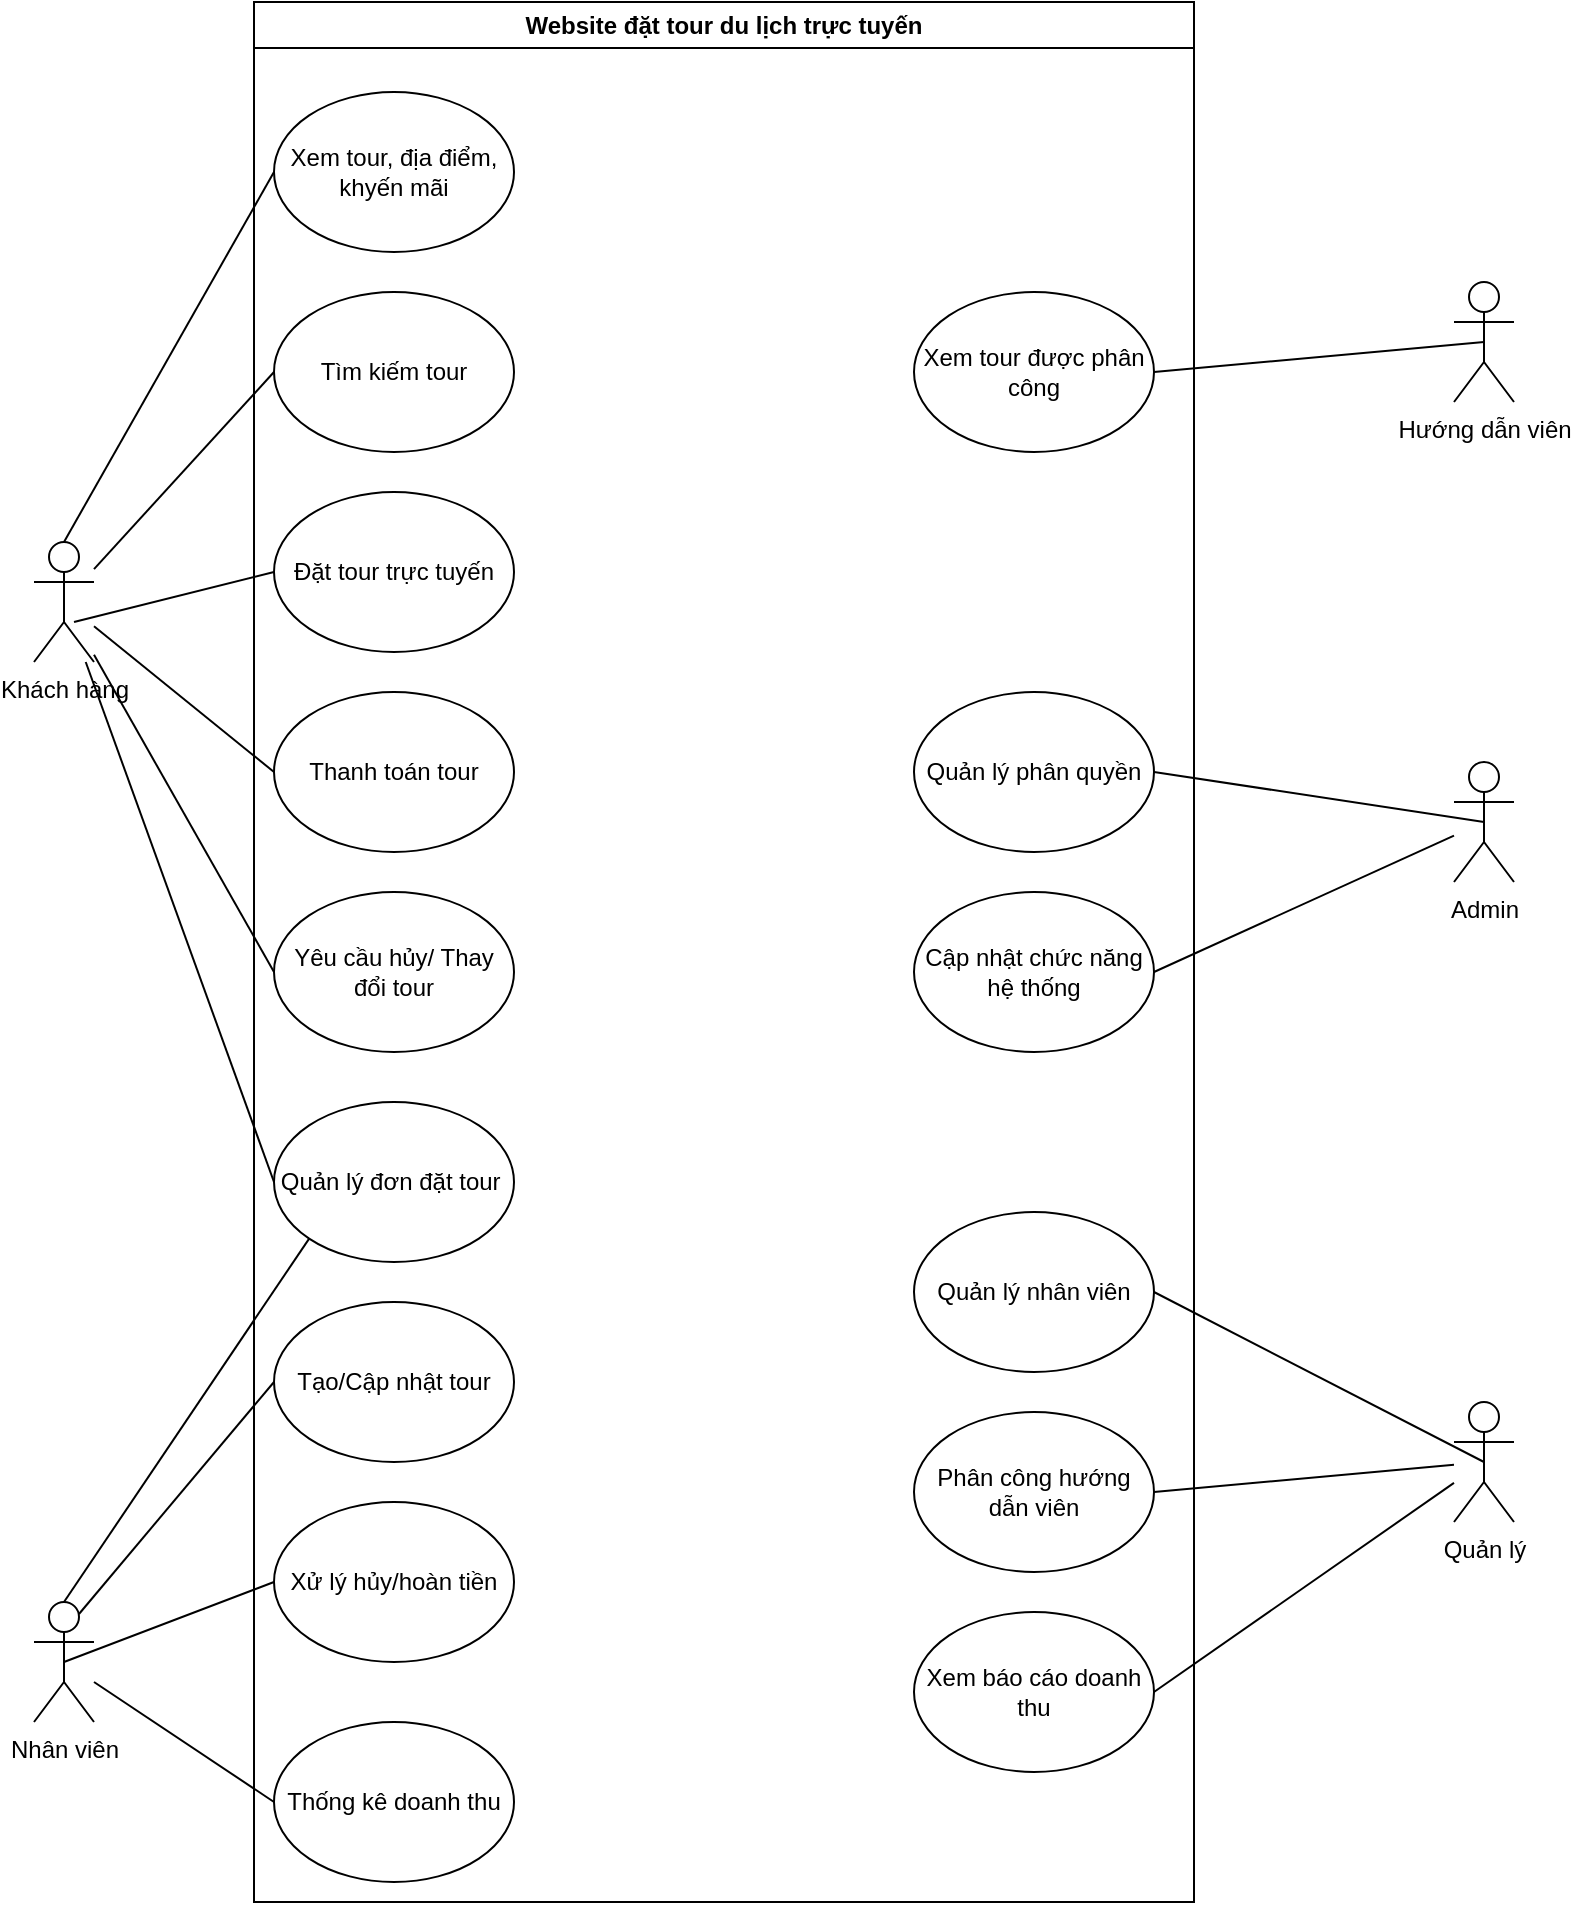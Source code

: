 <mxfile version="28.2.0">
  <diagram name="Trang-1" id="_PmkaIuC3KLsDh20IOWu">
    <mxGraphModel dx="3756" dy="1351" grid="1" gridSize="10" guides="1" tooltips="1" connect="1" arrows="1" fold="1" page="1" pageScale="1" pageWidth="827" pageHeight="1169" math="0" shadow="0">
      <root>
        <mxCell id="0" />
        <mxCell id="1" parent="0" />
        <mxCell id="SeagR9WvdwXPWD--z10i-1" value="Khách hàng&lt;div&gt;&lt;br&gt;&lt;/div&gt;" style="shape=umlActor;verticalLabelPosition=bottom;verticalAlign=top;html=1;outlineConnect=0;" vertex="1" parent="1">
          <mxGeometry x="250" y="320" width="30" height="60" as="geometry" />
        </mxCell>
        <mxCell id="SeagR9WvdwXPWD--z10i-2" value="Nhân viên" style="shape=umlActor;verticalLabelPosition=bottom;verticalAlign=top;html=1;outlineConnect=0;" vertex="1" parent="1">
          <mxGeometry x="250" y="850" width="30" height="60" as="geometry" />
        </mxCell>
        <mxCell id="SeagR9WvdwXPWD--z10i-3" value="Website đặt tour du lịch trực tuyến" style="swimlane;whiteSpace=wrap;html=1;" vertex="1" parent="1">
          <mxGeometry x="360" y="50" width="470" height="950" as="geometry" />
        </mxCell>
        <mxCell id="SeagR9WvdwXPWD--z10i-4" value="Xem tour, địa điểm, khyến mãi" style="ellipse;whiteSpace=wrap;html=1;" vertex="1" parent="SeagR9WvdwXPWD--z10i-3">
          <mxGeometry x="10" y="45" width="120" height="80" as="geometry" />
        </mxCell>
        <mxCell id="SeagR9WvdwXPWD--z10i-5" value="Tìm kiếm tour" style="ellipse;whiteSpace=wrap;html=1;" vertex="1" parent="SeagR9WvdwXPWD--z10i-3">
          <mxGeometry x="10" y="145" width="120" height="80" as="geometry" />
        </mxCell>
        <mxCell id="SeagR9WvdwXPWD--z10i-6" value="Đặt tour trực tuyến" style="ellipse;whiteSpace=wrap;html=1;" vertex="1" parent="SeagR9WvdwXPWD--z10i-3">
          <mxGeometry x="10" y="245" width="120" height="80" as="geometry" />
        </mxCell>
        <mxCell id="SeagR9WvdwXPWD--z10i-7" value="Thanh toán tour" style="ellipse;whiteSpace=wrap;html=1;" vertex="1" parent="SeagR9WvdwXPWD--z10i-3">
          <mxGeometry x="10" y="345" width="120" height="80" as="geometry" />
        </mxCell>
        <mxCell id="SeagR9WvdwXPWD--z10i-8" value="Quản lý đơn đặt tour&amp;nbsp;" style="ellipse;whiteSpace=wrap;html=1;" vertex="1" parent="SeagR9WvdwXPWD--z10i-3">
          <mxGeometry x="10" y="550" width="120" height="80" as="geometry" />
        </mxCell>
        <mxCell id="SeagR9WvdwXPWD--z10i-9" value="Yêu cầu hủy/ Thay đổi tour" style="ellipse;whiteSpace=wrap;html=1;" vertex="1" parent="SeagR9WvdwXPWD--z10i-3">
          <mxGeometry x="10" y="445" width="120" height="80" as="geometry" />
        </mxCell>
        <mxCell id="SeagR9WvdwXPWD--z10i-10" value="Tạo/Cập nhật tour" style="ellipse;whiteSpace=wrap;html=1;" vertex="1" parent="SeagR9WvdwXPWD--z10i-3">
          <mxGeometry x="10" y="650" width="120" height="80" as="geometry" />
        </mxCell>
        <mxCell id="SeagR9WvdwXPWD--z10i-11" value="Xử lý hủy/hoàn tiền" style="ellipse;whiteSpace=wrap;html=1;" vertex="1" parent="SeagR9WvdwXPWD--z10i-3">
          <mxGeometry x="10" y="750" width="120" height="80" as="geometry" />
        </mxCell>
        <mxCell id="SeagR9WvdwXPWD--z10i-12" value="Thống kê doanh thu" style="ellipse;whiteSpace=wrap;html=1;" vertex="1" parent="SeagR9WvdwXPWD--z10i-3">
          <mxGeometry x="10" y="860" width="120" height="80" as="geometry" />
        </mxCell>
        <mxCell id="SeagR9WvdwXPWD--z10i-13" value="Quản lý nhân viên" style="ellipse;whiteSpace=wrap;html=1;" vertex="1" parent="SeagR9WvdwXPWD--z10i-3">
          <mxGeometry x="330" y="605" width="120" height="80" as="geometry" />
        </mxCell>
        <mxCell id="SeagR9WvdwXPWD--z10i-14" value="Phân công hướng dẫn viên" style="ellipse;whiteSpace=wrap;html=1;" vertex="1" parent="SeagR9WvdwXPWD--z10i-3">
          <mxGeometry x="330" y="705" width="120" height="80" as="geometry" />
        </mxCell>
        <mxCell id="SeagR9WvdwXPWD--z10i-15" value="Xem báo cáo doanh thu" style="ellipse;whiteSpace=wrap;html=1;" vertex="1" parent="SeagR9WvdwXPWD--z10i-3">
          <mxGeometry x="330" y="805" width="120" height="80" as="geometry" />
        </mxCell>
        <mxCell id="SeagR9WvdwXPWD--z10i-16" value="Cập nhật chức năng hệ thống" style="ellipse;whiteSpace=wrap;html=1;" vertex="1" parent="SeagR9WvdwXPWD--z10i-3">
          <mxGeometry x="330" y="445" width="120" height="80" as="geometry" />
        </mxCell>
        <mxCell id="SeagR9WvdwXPWD--z10i-17" value="Quản lý phân quyền" style="ellipse;whiteSpace=wrap;html=1;" vertex="1" parent="SeagR9WvdwXPWD--z10i-3">
          <mxGeometry x="330" y="345" width="120" height="80" as="geometry" />
        </mxCell>
        <mxCell id="SeagR9WvdwXPWD--z10i-18" value="Xem tour được phân công" style="ellipse;whiteSpace=wrap;html=1;" vertex="1" parent="SeagR9WvdwXPWD--z10i-3">
          <mxGeometry x="330" y="145" width="120" height="80" as="geometry" />
        </mxCell>
        <mxCell id="SeagR9WvdwXPWD--z10i-19" value="Quản lý" style="shape=umlActor;verticalLabelPosition=bottom;verticalAlign=top;html=1;outlineConnect=0;" vertex="1" parent="1">
          <mxGeometry x="960" y="750" width="30" height="60" as="geometry" />
        </mxCell>
        <mxCell id="SeagR9WvdwXPWD--z10i-20" value="Admin" style="shape=umlActor;verticalLabelPosition=bottom;verticalAlign=top;html=1;outlineConnect=0;" vertex="1" parent="1">
          <mxGeometry x="960" y="430" width="30" height="60" as="geometry" />
        </mxCell>
        <mxCell id="SeagR9WvdwXPWD--z10i-21" value="Hướng dẫn viên" style="shape=umlActor;verticalLabelPosition=bottom;verticalAlign=top;html=1;outlineConnect=0;" vertex="1" parent="1">
          <mxGeometry x="960" y="190" width="30" height="60" as="geometry" />
        </mxCell>
        <mxCell id="SeagR9WvdwXPWD--z10i-22" value="" style="endArrow=none;html=1;rounded=0;entryX=0;entryY=0.5;entryDx=0;entryDy=0;endFill=0;" edge="1" parent="1" source="SeagR9WvdwXPWD--z10i-1" target="SeagR9WvdwXPWD--z10i-9">
          <mxGeometry width="50" height="50" relative="1" as="geometry">
            <mxPoint x="540" y="310" as="sourcePoint" />
            <mxPoint x="590" y="260" as="targetPoint" />
          </mxGeometry>
        </mxCell>
        <mxCell id="SeagR9WvdwXPWD--z10i-23" value="" style="endArrow=none;html=1;rounded=0;entryX=0;entryY=0.5;entryDx=0;entryDy=0;endFill=0;" edge="1" parent="1" source="SeagR9WvdwXPWD--z10i-1" target="SeagR9WvdwXPWD--z10i-8">
          <mxGeometry width="50" height="50" relative="1" as="geometry">
            <mxPoint x="540" y="440" as="sourcePoint" />
            <mxPoint x="590" y="390" as="targetPoint" />
          </mxGeometry>
        </mxCell>
        <mxCell id="SeagR9WvdwXPWD--z10i-24" value="" style="endArrow=none;html=1;rounded=0;entryX=0;entryY=0.5;entryDx=0;entryDy=0;endFill=0;" edge="1" parent="1" source="SeagR9WvdwXPWD--z10i-1" target="SeagR9WvdwXPWD--z10i-7">
          <mxGeometry width="50" height="50" relative="1" as="geometry">
            <mxPoint x="540" y="440" as="sourcePoint" />
            <mxPoint x="590" y="390" as="targetPoint" />
          </mxGeometry>
        </mxCell>
        <mxCell id="SeagR9WvdwXPWD--z10i-25" value="" style="endArrow=none;html=1;rounded=0;exitX=0.667;exitY=0.667;exitDx=0;exitDy=0;exitPerimeter=0;entryX=0;entryY=0.5;entryDx=0;entryDy=0;endFill=0;" edge="1" parent="1" source="SeagR9WvdwXPWD--z10i-1" target="SeagR9WvdwXPWD--z10i-6">
          <mxGeometry width="50" height="50" relative="1" as="geometry">
            <mxPoint x="540" y="440" as="sourcePoint" />
            <mxPoint x="590" y="390" as="targetPoint" />
          </mxGeometry>
        </mxCell>
        <mxCell id="SeagR9WvdwXPWD--z10i-26" value="" style="endArrow=none;html=1;rounded=0;entryX=0;entryY=0.5;entryDx=0;entryDy=0;endFill=0;" edge="1" parent="1" source="SeagR9WvdwXPWD--z10i-1" target="SeagR9WvdwXPWD--z10i-5">
          <mxGeometry width="50" height="50" relative="1" as="geometry">
            <mxPoint x="540" y="440" as="sourcePoint" />
            <mxPoint x="590" y="390" as="targetPoint" />
          </mxGeometry>
        </mxCell>
        <mxCell id="SeagR9WvdwXPWD--z10i-27" value="" style="endArrow=none;html=1;rounded=0;entryX=0;entryY=0.5;entryDx=0;entryDy=0;exitX=0.5;exitY=0;exitDx=0;exitDy=0;exitPerimeter=0;endFill=0;" edge="1" parent="1" source="SeagR9WvdwXPWD--z10i-1" target="SeagR9WvdwXPWD--z10i-4">
          <mxGeometry width="50" height="50" relative="1" as="geometry">
            <mxPoint x="540" y="440" as="sourcePoint" />
            <mxPoint x="590" y="390" as="targetPoint" />
          </mxGeometry>
        </mxCell>
        <mxCell id="SeagR9WvdwXPWD--z10i-28" value="" style="endArrow=none;html=1;rounded=0;entryX=0;entryY=0.5;entryDx=0;entryDy=0;exitX=0.75;exitY=0.1;exitDx=0;exitDy=0;exitPerimeter=0;" edge="1" parent="1" source="SeagR9WvdwXPWD--z10i-2" target="SeagR9WvdwXPWD--z10i-10">
          <mxGeometry width="50" height="50" relative="1" as="geometry">
            <mxPoint x="540" y="820" as="sourcePoint" />
            <mxPoint x="590" y="770" as="targetPoint" />
          </mxGeometry>
        </mxCell>
        <mxCell id="SeagR9WvdwXPWD--z10i-29" value="" style="endArrow=none;html=1;rounded=0;exitX=0.5;exitY=0.5;exitDx=0;exitDy=0;exitPerimeter=0;entryX=0;entryY=0.5;entryDx=0;entryDy=0;" edge="1" parent="1" source="SeagR9WvdwXPWD--z10i-2" target="SeagR9WvdwXPWD--z10i-11">
          <mxGeometry width="50" height="50" relative="1" as="geometry">
            <mxPoint x="540" y="820" as="sourcePoint" />
            <mxPoint x="590" y="770" as="targetPoint" />
          </mxGeometry>
        </mxCell>
        <mxCell id="SeagR9WvdwXPWD--z10i-30" value="" style="endArrow=none;html=1;rounded=0;entryX=0;entryY=0.5;entryDx=0;entryDy=0;" edge="1" parent="1" source="SeagR9WvdwXPWD--z10i-2" target="SeagR9WvdwXPWD--z10i-12">
          <mxGeometry width="50" height="50" relative="1" as="geometry">
            <mxPoint x="540" y="820" as="sourcePoint" />
            <mxPoint x="590" y="770" as="targetPoint" />
          </mxGeometry>
        </mxCell>
        <mxCell id="SeagR9WvdwXPWD--z10i-31" value="" style="endArrow=none;html=1;rounded=0;entryX=0.5;entryY=0.5;entryDx=0;entryDy=0;entryPerimeter=0;exitX=1;exitY=0.5;exitDx=0;exitDy=0;" edge="1" parent="1" source="SeagR9WvdwXPWD--z10i-18" target="SeagR9WvdwXPWD--z10i-21">
          <mxGeometry width="50" height="50" relative="1" as="geometry">
            <mxPoint x="540" y="440" as="sourcePoint" />
            <mxPoint x="590" y="390" as="targetPoint" />
          </mxGeometry>
        </mxCell>
        <mxCell id="SeagR9WvdwXPWD--z10i-32" value="" style="endArrow=none;html=1;rounded=0;entryX=0.5;entryY=0.5;entryDx=0;entryDy=0;entryPerimeter=0;exitX=1;exitY=0.5;exitDx=0;exitDy=0;" edge="1" parent="1" source="SeagR9WvdwXPWD--z10i-17" target="SeagR9WvdwXPWD--z10i-20">
          <mxGeometry width="50" height="50" relative="1" as="geometry">
            <mxPoint x="540" y="690" as="sourcePoint" />
            <mxPoint x="590" y="640" as="targetPoint" />
          </mxGeometry>
        </mxCell>
        <mxCell id="SeagR9WvdwXPWD--z10i-33" value="" style="endArrow=none;html=1;rounded=0;exitX=1;exitY=0.5;exitDx=0;exitDy=0;" edge="1" parent="1" source="SeagR9WvdwXPWD--z10i-16" target="SeagR9WvdwXPWD--z10i-20">
          <mxGeometry width="50" height="50" relative="1" as="geometry">
            <mxPoint x="540" y="690" as="sourcePoint" />
            <mxPoint x="590" y="640" as="targetPoint" />
          </mxGeometry>
        </mxCell>
        <mxCell id="SeagR9WvdwXPWD--z10i-34" value="" style="endArrow=none;html=1;rounded=0;entryX=0.5;entryY=0.5;entryDx=0;entryDy=0;entryPerimeter=0;exitX=1;exitY=0.5;exitDx=0;exitDy=0;" edge="1" parent="1" source="SeagR9WvdwXPWD--z10i-13" target="SeagR9WvdwXPWD--z10i-19">
          <mxGeometry width="50" height="50" relative="1" as="geometry">
            <mxPoint x="540" y="950" as="sourcePoint" />
            <mxPoint x="590" y="900" as="targetPoint" />
          </mxGeometry>
        </mxCell>
        <mxCell id="SeagR9WvdwXPWD--z10i-35" value="" style="endArrow=none;html=1;rounded=0;exitX=1;exitY=0.5;exitDx=0;exitDy=0;" edge="1" parent="1" source="SeagR9WvdwXPWD--z10i-14" target="SeagR9WvdwXPWD--z10i-19">
          <mxGeometry width="50" height="50" relative="1" as="geometry">
            <mxPoint x="540" y="950" as="sourcePoint" />
            <mxPoint x="590" y="900" as="targetPoint" />
          </mxGeometry>
        </mxCell>
        <mxCell id="SeagR9WvdwXPWD--z10i-36" value="" style="endArrow=none;html=1;rounded=0;exitX=1;exitY=0.5;exitDx=0;exitDy=0;" edge="1" parent="1" source="SeagR9WvdwXPWD--z10i-15" target="SeagR9WvdwXPWD--z10i-19">
          <mxGeometry width="50" height="50" relative="1" as="geometry">
            <mxPoint x="540" y="950" as="sourcePoint" />
            <mxPoint x="590" y="900" as="targetPoint" />
          </mxGeometry>
        </mxCell>
        <mxCell id="SeagR9WvdwXPWD--z10i-37" value="" style="endArrow=none;html=1;rounded=0;exitX=0.5;exitY=0;exitDx=0;exitDy=0;exitPerimeter=0;entryX=0;entryY=1;entryDx=0;entryDy=0;" edge="1" parent="1" source="SeagR9WvdwXPWD--z10i-2" target="SeagR9WvdwXPWD--z10i-8">
          <mxGeometry width="50" height="50" relative="1" as="geometry">
            <mxPoint x="720" y="590" as="sourcePoint" />
            <mxPoint x="770" y="540" as="targetPoint" />
          </mxGeometry>
        </mxCell>
      </root>
    </mxGraphModel>
  </diagram>
</mxfile>
